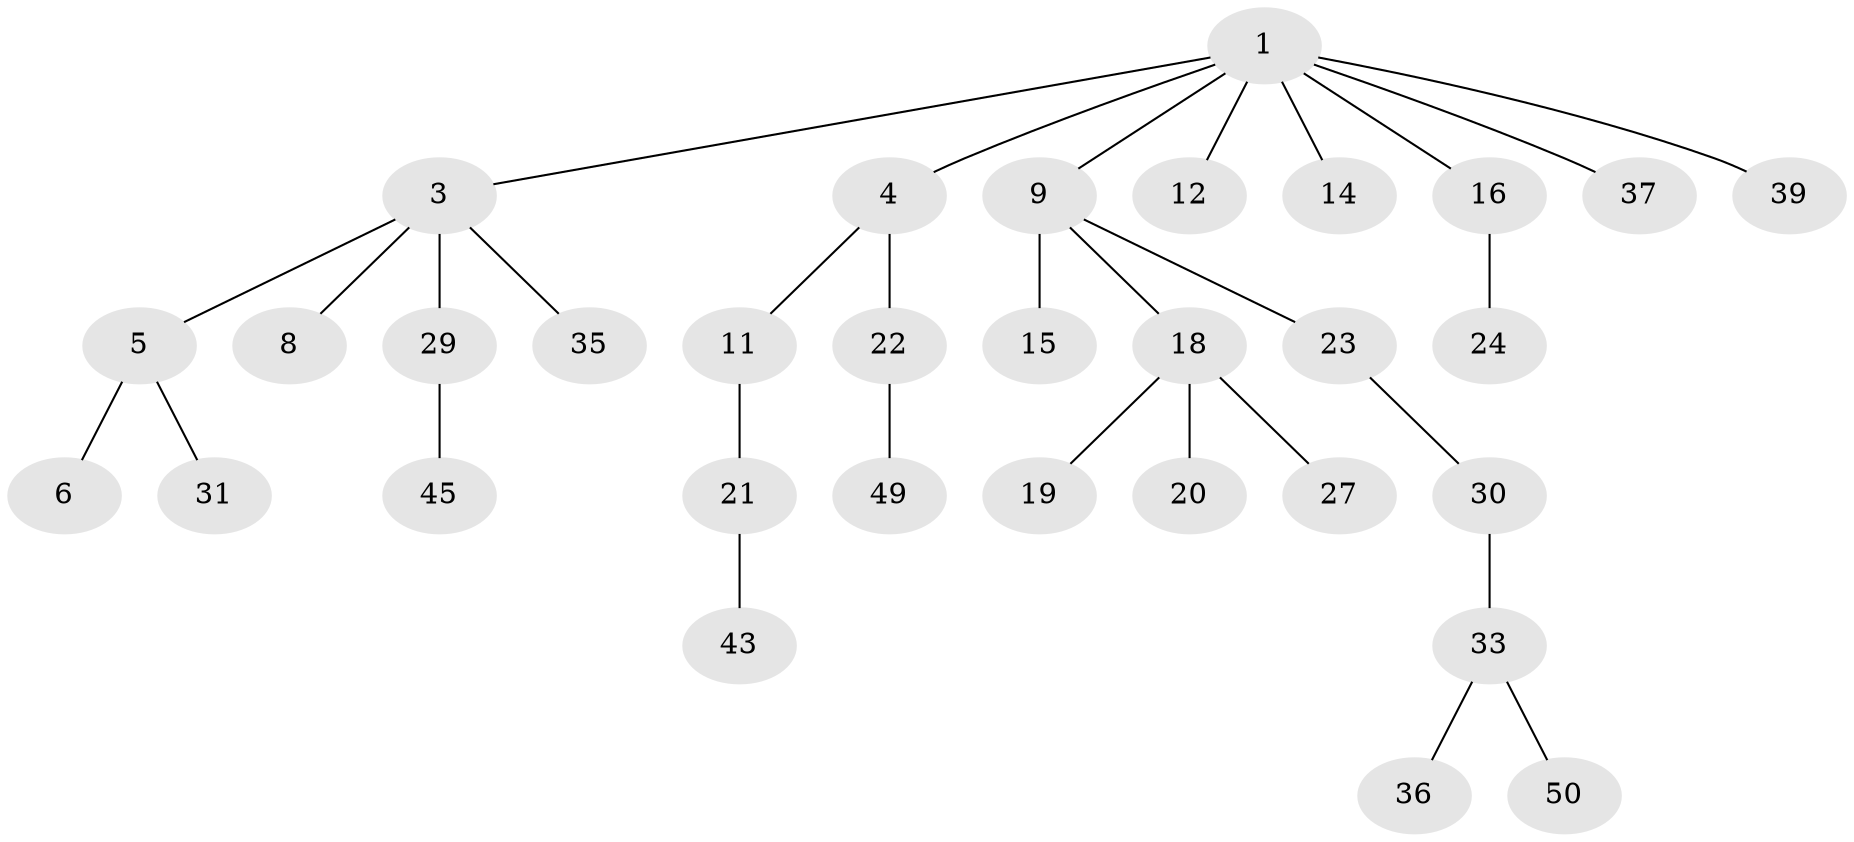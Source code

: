 // original degree distribution, {6: 0.0392156862745098, 4: 0.0392156862745098, 3: 0.1568627450980392, 2: 0.2549019607843137, 5: 0.0196078431372549, 1: 0.49019607843137253}
// Generated by graph-tools (version 1.1) at 2025/11/02/27/25 16:11:26]
// undirected, 32 vertices, 31 edges
graph export_dot {
graph [start="1"]
  node [color=gray90,style=filled];
  1 [super="+2"];
  3 [super="+40"];
  4 [super="+7"];
  5 [super="+17"];
  6 [super="+13"];
  8 [super="+38"];
  9 [super="+10"];
  11;
  12;
  14;
  15 [super="+32"];
  16 [super="+44"];
  18 [super="+25"];
  19;
  20 [super="+26"];
  21 [super="+51"];
  22 [super="+42"];
  23 [super="+47"];
  24 [super="+28"];
  27;
  29 [super="+46"];
  30 [super="+41"];
  31;
  33 [super="+34"];
  35;
  36 [super="+48"];
  37;
  39;
  43;
  45;
  49;
  50;
  1 -- 9;
  1 -- 12;
  1 -- 14;
  1 -- 16;
  1 -- 39;
  1 -- 3;
  1 -- 4;
  1 -- 37;
  3 -- 5;
  3 -- 8;
  3 -- 29;
  3 -- 35;
  4 -- 11;
  4 -- 22;
  5 -- 6;
  5 -- 31;
  9 -- 15;
  9 -- 18;
  9 -- 23;
  11 -- 21;
  16 -- 24;
  18 -- 19;
  18 -- 20;
  18 -- 27;
  21 -- 43;
  22 -- 49;
  23 -- 30;
  29 -- 45;
  30 -- 33;
  33 -- 50;
  33 -- 36;
}

